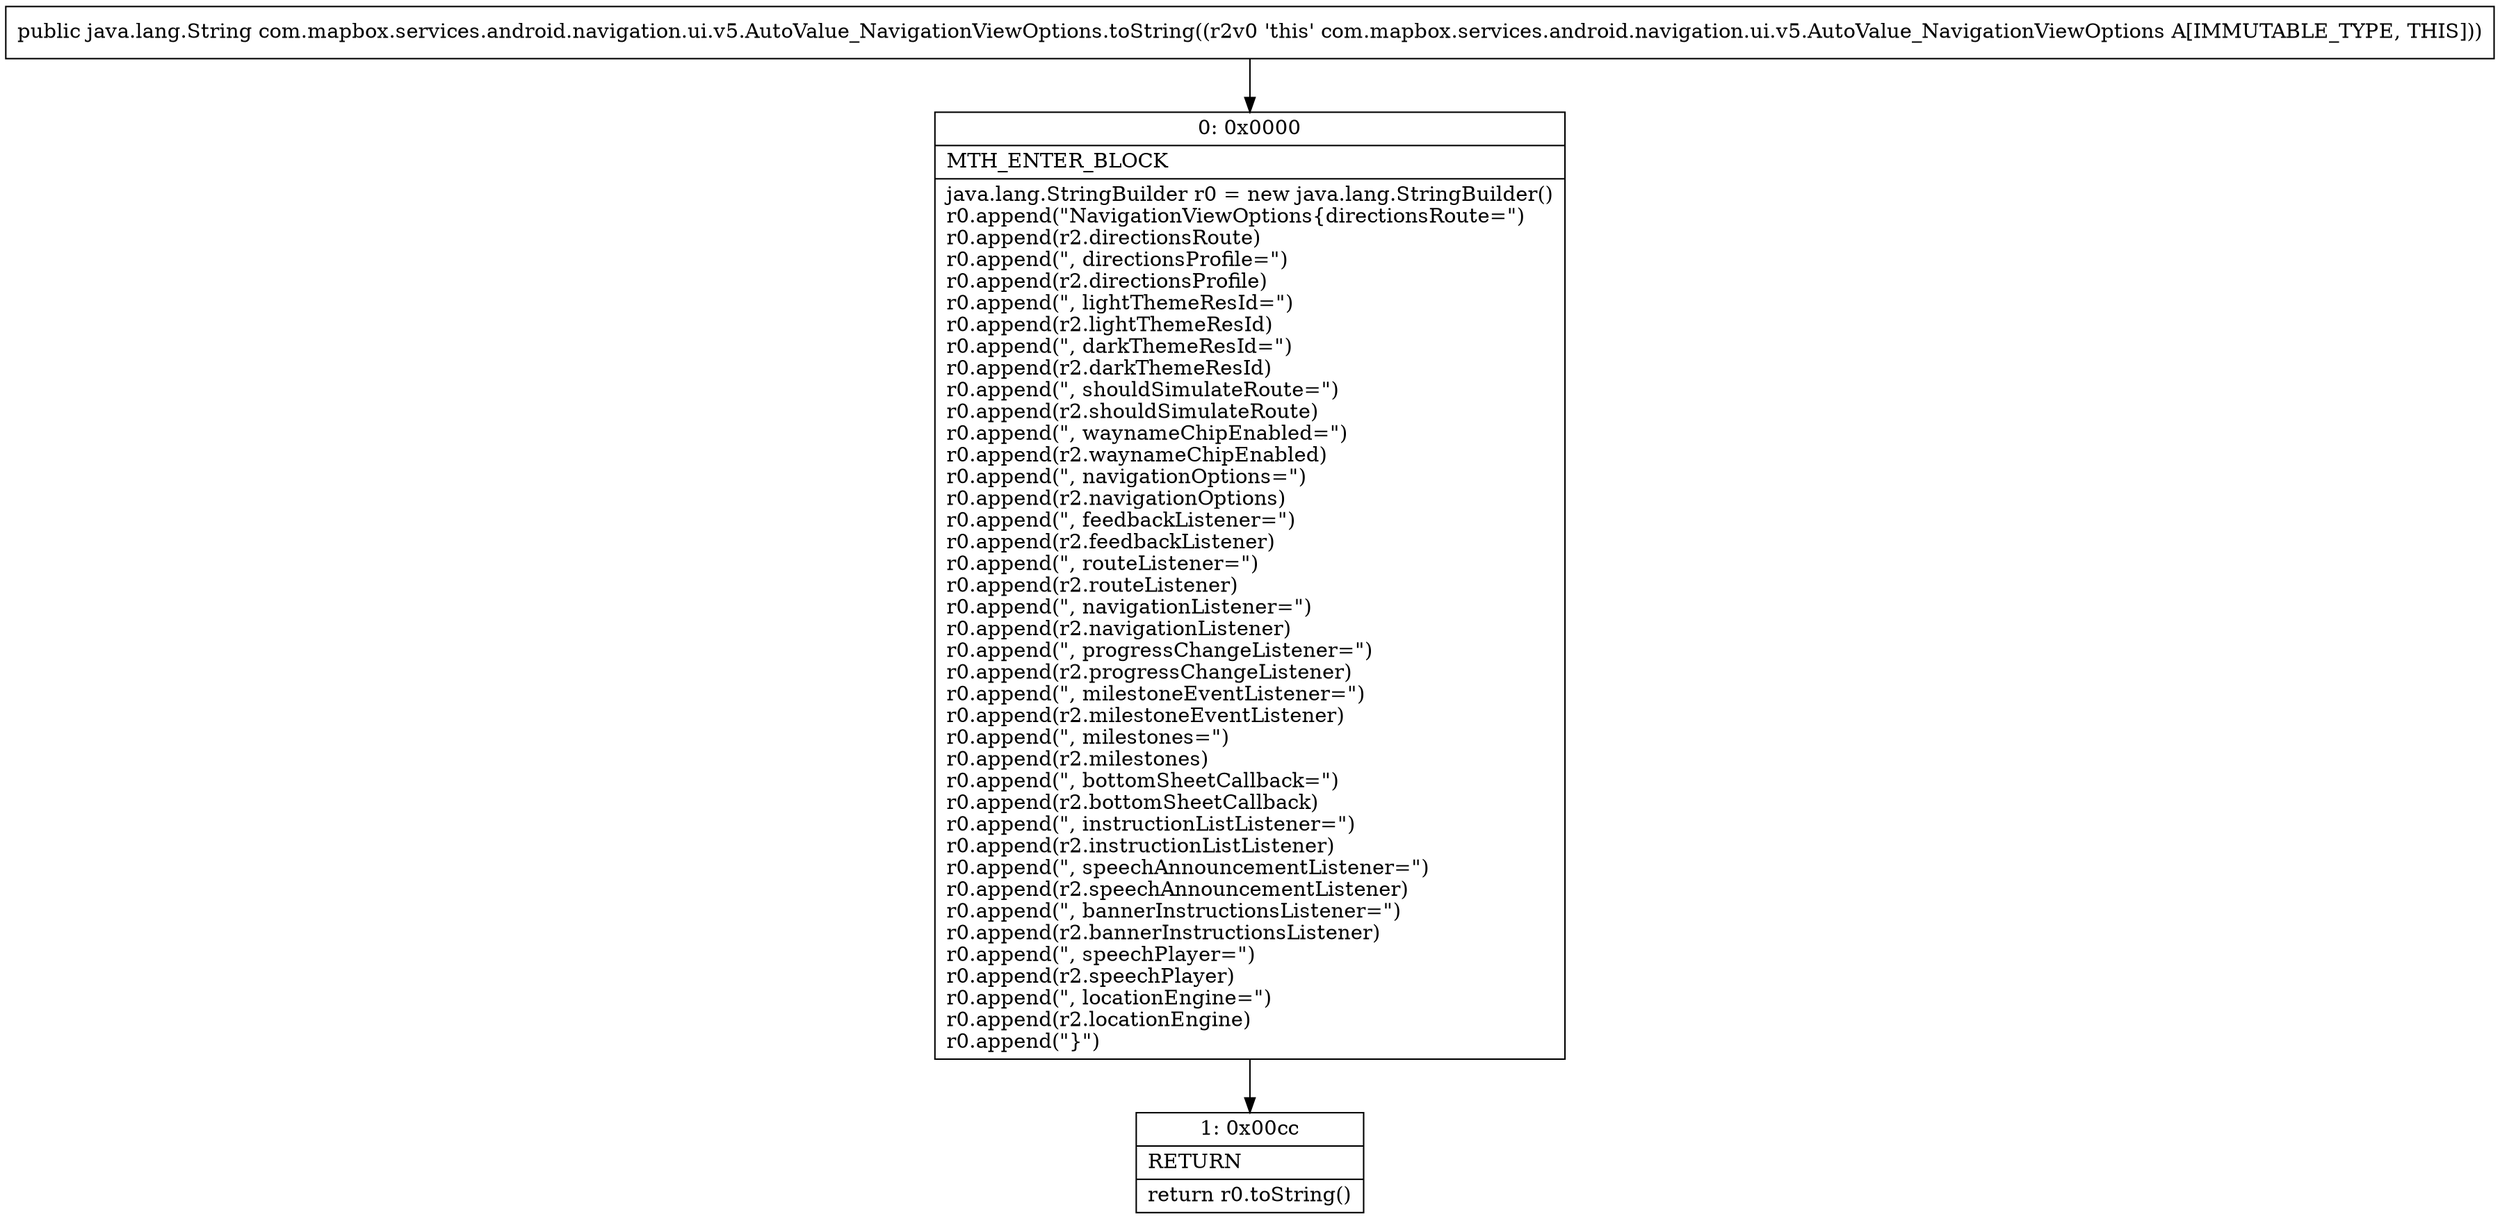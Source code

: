 digraph "CFG forcom.mapbox.services.android.navigation.ui.v5.AutoValue_NavigationViewOptions.toString()Ljava\/lang\/String;" {
Node_0 [shape=record,label="{0\:\ 0x0000|MTH_ENTER_BLOCK\l|java.lang.StringBuilder r0 = new java.lang.StringBuilder()\lr0.append(\"NavigationViewOptions\{directionsRoute=\")\lr0.append(r2.directionsRoute)\lr0.append(\", directionsProfile=\")\lr0.append(r2.directionsProfile)\lr0.append(\", lightThemeResId=\")\lr0.append(r2.lightThemeResId)\lr0.append(\", darkThemeResId=\")\lr0.append(r2.darkThemeResId)\lr0.append(\", shouldSimulateRoute=\")\lr0.append(r2.shouldSimulateRoute)\lr0.append(\", waynameChipEnabled=\")\lr0.append(r2.waynameChipEnabled)\lr0.append(\", navigationOptions=\")\lr0.append(r2.navigationOptions)\lr0.append(\", feedbackListener=\")\lr0.append(r2.feedbackListener)\lr0.append(\", routeListener=\")\lr0.append(r2.routeListener)\lr0.append(\", navigationListener=\")\lr0.append(r2.navigationListener)\lr0.append(\", progressChangeListener=\")\lr0.append(r2.progressChangeListener)\lr0.append(\", milestoneEventListener=\")\lr0.append(r2.milestoneEventListener)\lr0.append(\", milestones=\")\lr0.append(r2.milestones)\lr0.append(\", bottomSheetCallback=\")\lr0.append(r2.bottomSheetCallback)\lr0.append(\", instructionListListener=\")\lr0.append(r2.instructionListListener)\lr0.append(\", speechAnnouncementListener=\")\lr0.append(r2.speechAnnouncementListener)\lr0.append(\", bannerInstructionsListener=\")\lr0.append(r2.bannerInstructionsListener)\lr0.append(\", speechPlayer=\")\lr0.append(r2.speechPlayer)\lr0.append(\", locationEngine=\")\lr0.append(r2.locationEngine)\lr0.append(\"\}\")\l}"];
Node_1 [shape=record,label="{1\:\ 0x00cc|RETURN\l|return r0.toString()\l}"];
MethodNode[shape=record,label="{public java.lang.String com.mapbox.services.android.navigation.ui.v5.AutoValue_NavigationViewOptions.toString((r2v0 'this' com.mapbox.services.android.navigation.ui.v5.AutoValue_NavigationViewOptions A[IMMUTABLE_TYPE, THIS])) }"];
MethodNode -> Node_0;
Node_0 -> Node_1;
}

